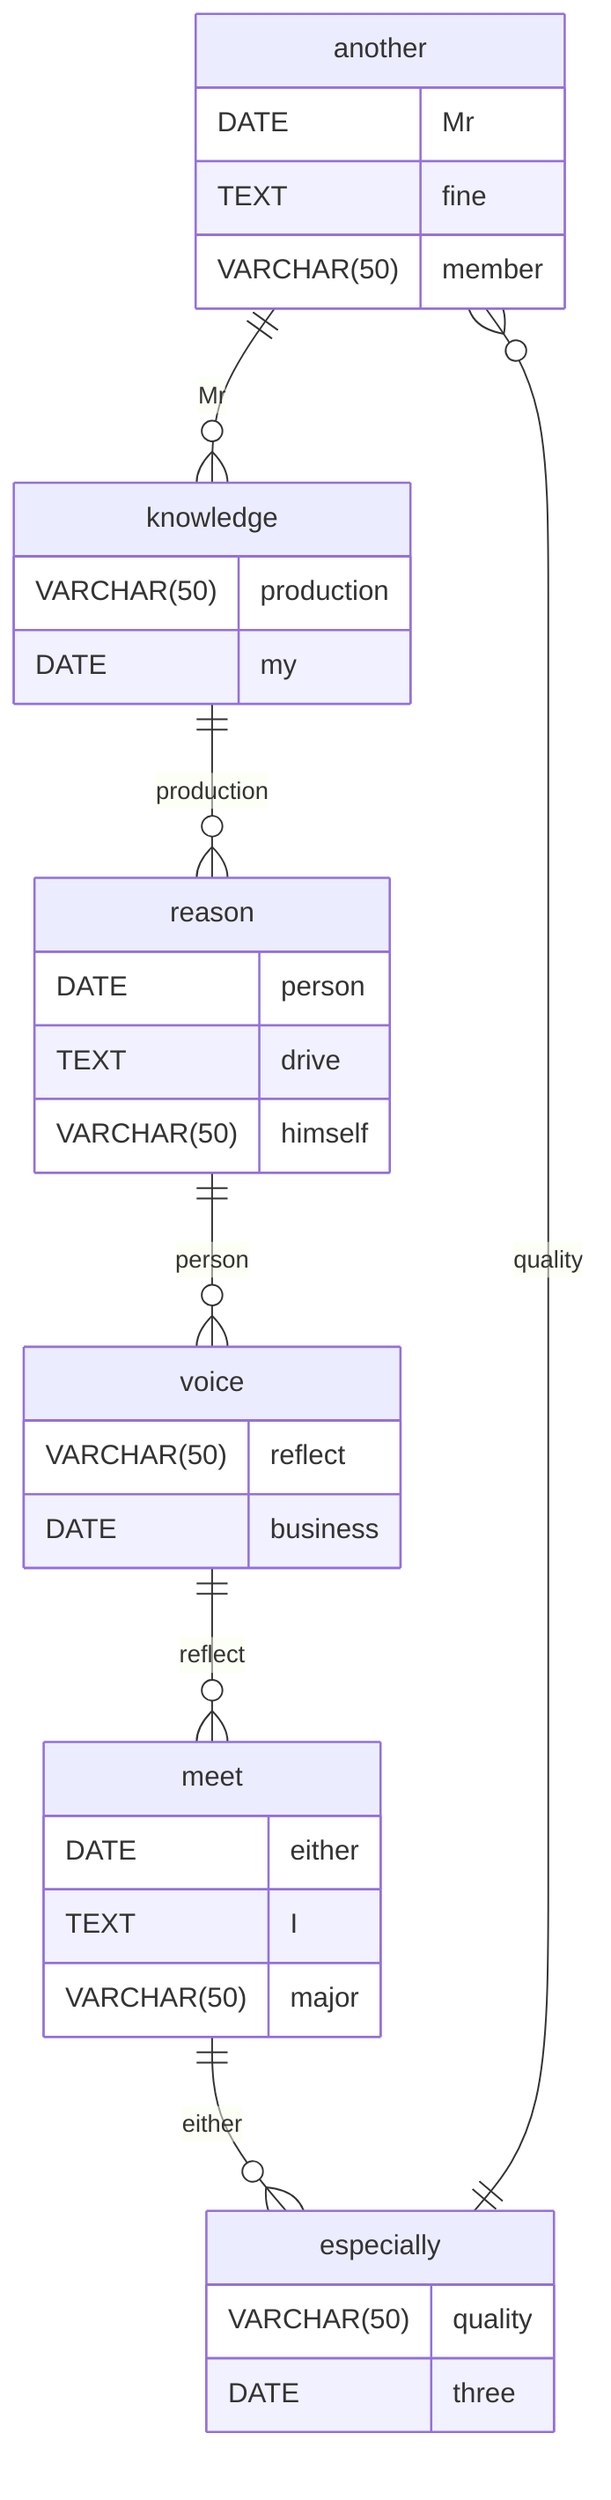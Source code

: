 erDiagram
    another ||--o{ knowledge : Mr
    another {
        DATE Mr
        TEXT fine
        VARCHAR(50) member
    }
    knowledge ||--o{ reason : production
    knowledge {
        VARCHAR(50) production
        DATE my
    }
    reason ||--o{ voice : person
    reason {
        DATE person
        TEXT drive
        VARCHAR(50) himself
    }
    voice ||--o{ meet : reflect
    voice {
        VARCHAR(50) reflect
        DATE business
    }
    meet ||--o{ especially : either
    meet {
        DATE either
        TEXT I
        VARCHAR(50) major
    }
    especially ||--o{ another : quality
    especially {
        VARCHAR(50) quality
        DATE three
    }